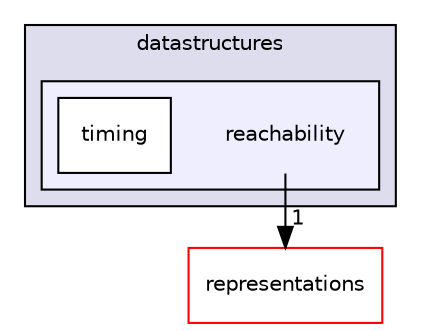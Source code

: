 digraph "/home/travis/build/hypro/hypro/src/hypro/datastructures/reachability" {
  compound=true
  node [ fontsize="10", fontname="Helvetica"];
  edge [ labelfontsize="10", labelfontname="Helvetica"];
  subgraph clusterdir_bce2075adec303dcb2f0c4fbfcbc8493 {
    graph [ bgcolor="#ddddee", pencolor="black", label="datastructures" fontname="Helvetica", fontsize="10", URL="dir_bce2075adec303dcb2f0c4fbfcbc8493.html"]
  subgraph clusterdir_f695c0e486b1567b2450488137a0ccfa {
    graph [ bgcolor="#eeeeff", pencolor="black", label="" URL="dir_f695c0e486b1567b2450488137a0ccfa.html"];
    dir_f695c0e486b1567b2450488137a0ccfa [shape=plaintext label="reachability"];
    dir_6ddbc195065ff24a50313c8ded16f5fe [shape=box label="timing" color="black" fillcolor="white" style="filled" URL="dir_6ddbc195065ff24a50313c8ded16f5fe.html"];
  }
  }
  dir_7fa927d8fbf9dfbeef69af27f63bc81b [shape=box label="representations" fillcolor="white" style="filled" color="red" URL="dir_7fa927d8fbf9dfbeef69af27f63bc81b.html"];
  dir_f695c0e486b1567b2450488137a0ccfa->dir_7fa927d8fbf9dfbeef69af27f63bc81b [headlabel="1", labeldistance=1.5 headhref="dir_000024_000016.html"];
}
